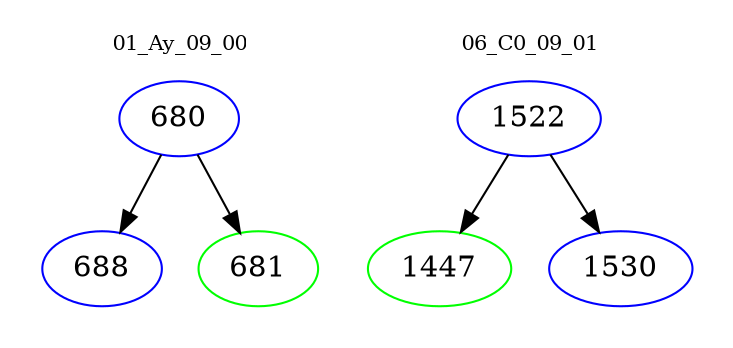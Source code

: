 digraph{
subgraph cluster_0 {
color = white
label = "01_Ay_09_00";
fontsize=10;
T0_680 [label="680", color="blue"]
T0_680 -> T0_688 [color="black"]
T0_688 [label="688", color="blue"]
T0_680 -> T0_681 [color="black"]
T0_681 [label="681", color="green"]
}
subgraph cluster_1 {
color = white
label = "06_C0_09_01";
fontsize=10;
T1_1522 [label="1522", color="blue"]
T1_1522 -> T1_1447 [color="black"]
T1_1447 [label="1447", color="green"]
T1_1522 -> T1_1530 [color="black"]
T1_1530 [label="1530", color="blue"]
}
}
